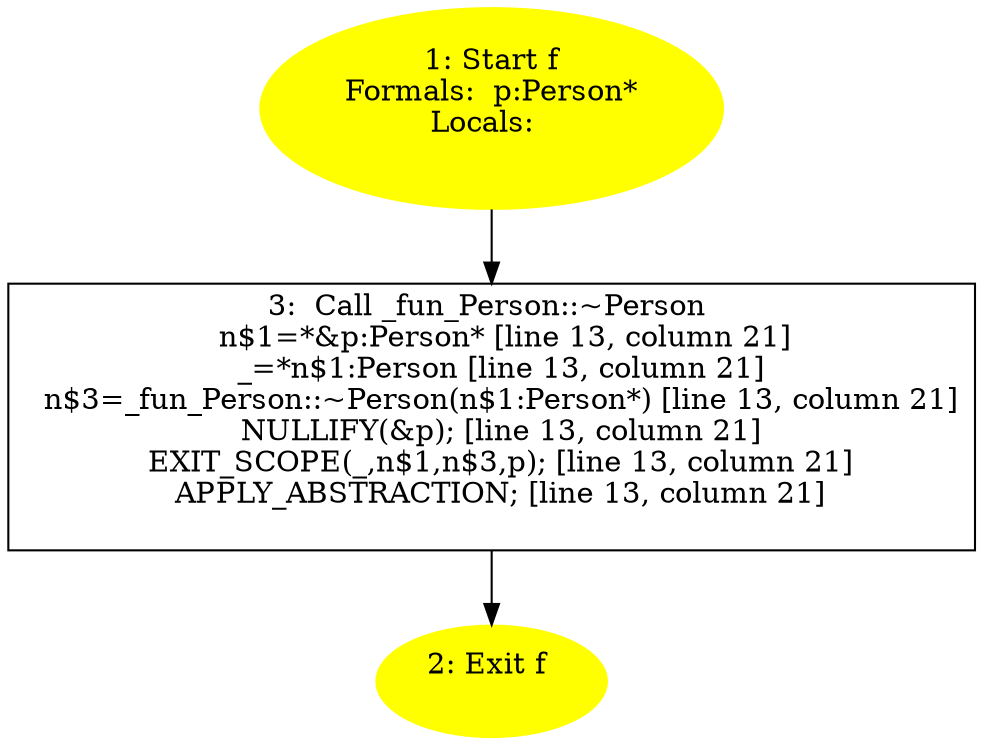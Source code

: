 /* @generated */
digraph cfg {
"f(class Person)#3072121847520995784.d15d531febb371128c8a5206341d5cb9_1" [label="1: Start f\nFormals:  p:Person*\nLocals:  \n  " color=yellow style=filled]
	

	 "f(class Person)#3072121847520995784.d15d531febb371128c8a5206341d5cb9_1" -> "f(class Person)#3072121847520995784.d15d531febb371128c8a5206341d5cb9_3" ;
"f(class Person)#3072121847520995784.d15d531febb371128c8a5206341d5cb9_2" [label="2: Exit f \n  " color=yellow style=filled]
	

"f(class Person)#3072121847520995784.d15d531febb371128c8a5206341d5cb9_3" [label="3:  Call _fun_Person::~Person \n   n$1=*&p:Person* [line 13, column 21]\n  _=*n$1:Person [line 13, column 21]\n  n$3=_fun_Person::~Person(n$1:Person*) [line 13, column 21]\n  NULLIFY(&p); [line 13, column 21]\n  EXIT_SCOPE(_,n$1,n$3,p); [line 13, column 21]\n  APPLY_ABSTRACTION; [line 13, column 21]\n " shape="box"]
	

	 "f(class Person)#3072121847520995784.d15d531febb371128c8a5206341d5cb9_3" -> "f(class Person)#3072121847520995784.d15d531febb371128c8a5206341d5cb9_2" ;
}

